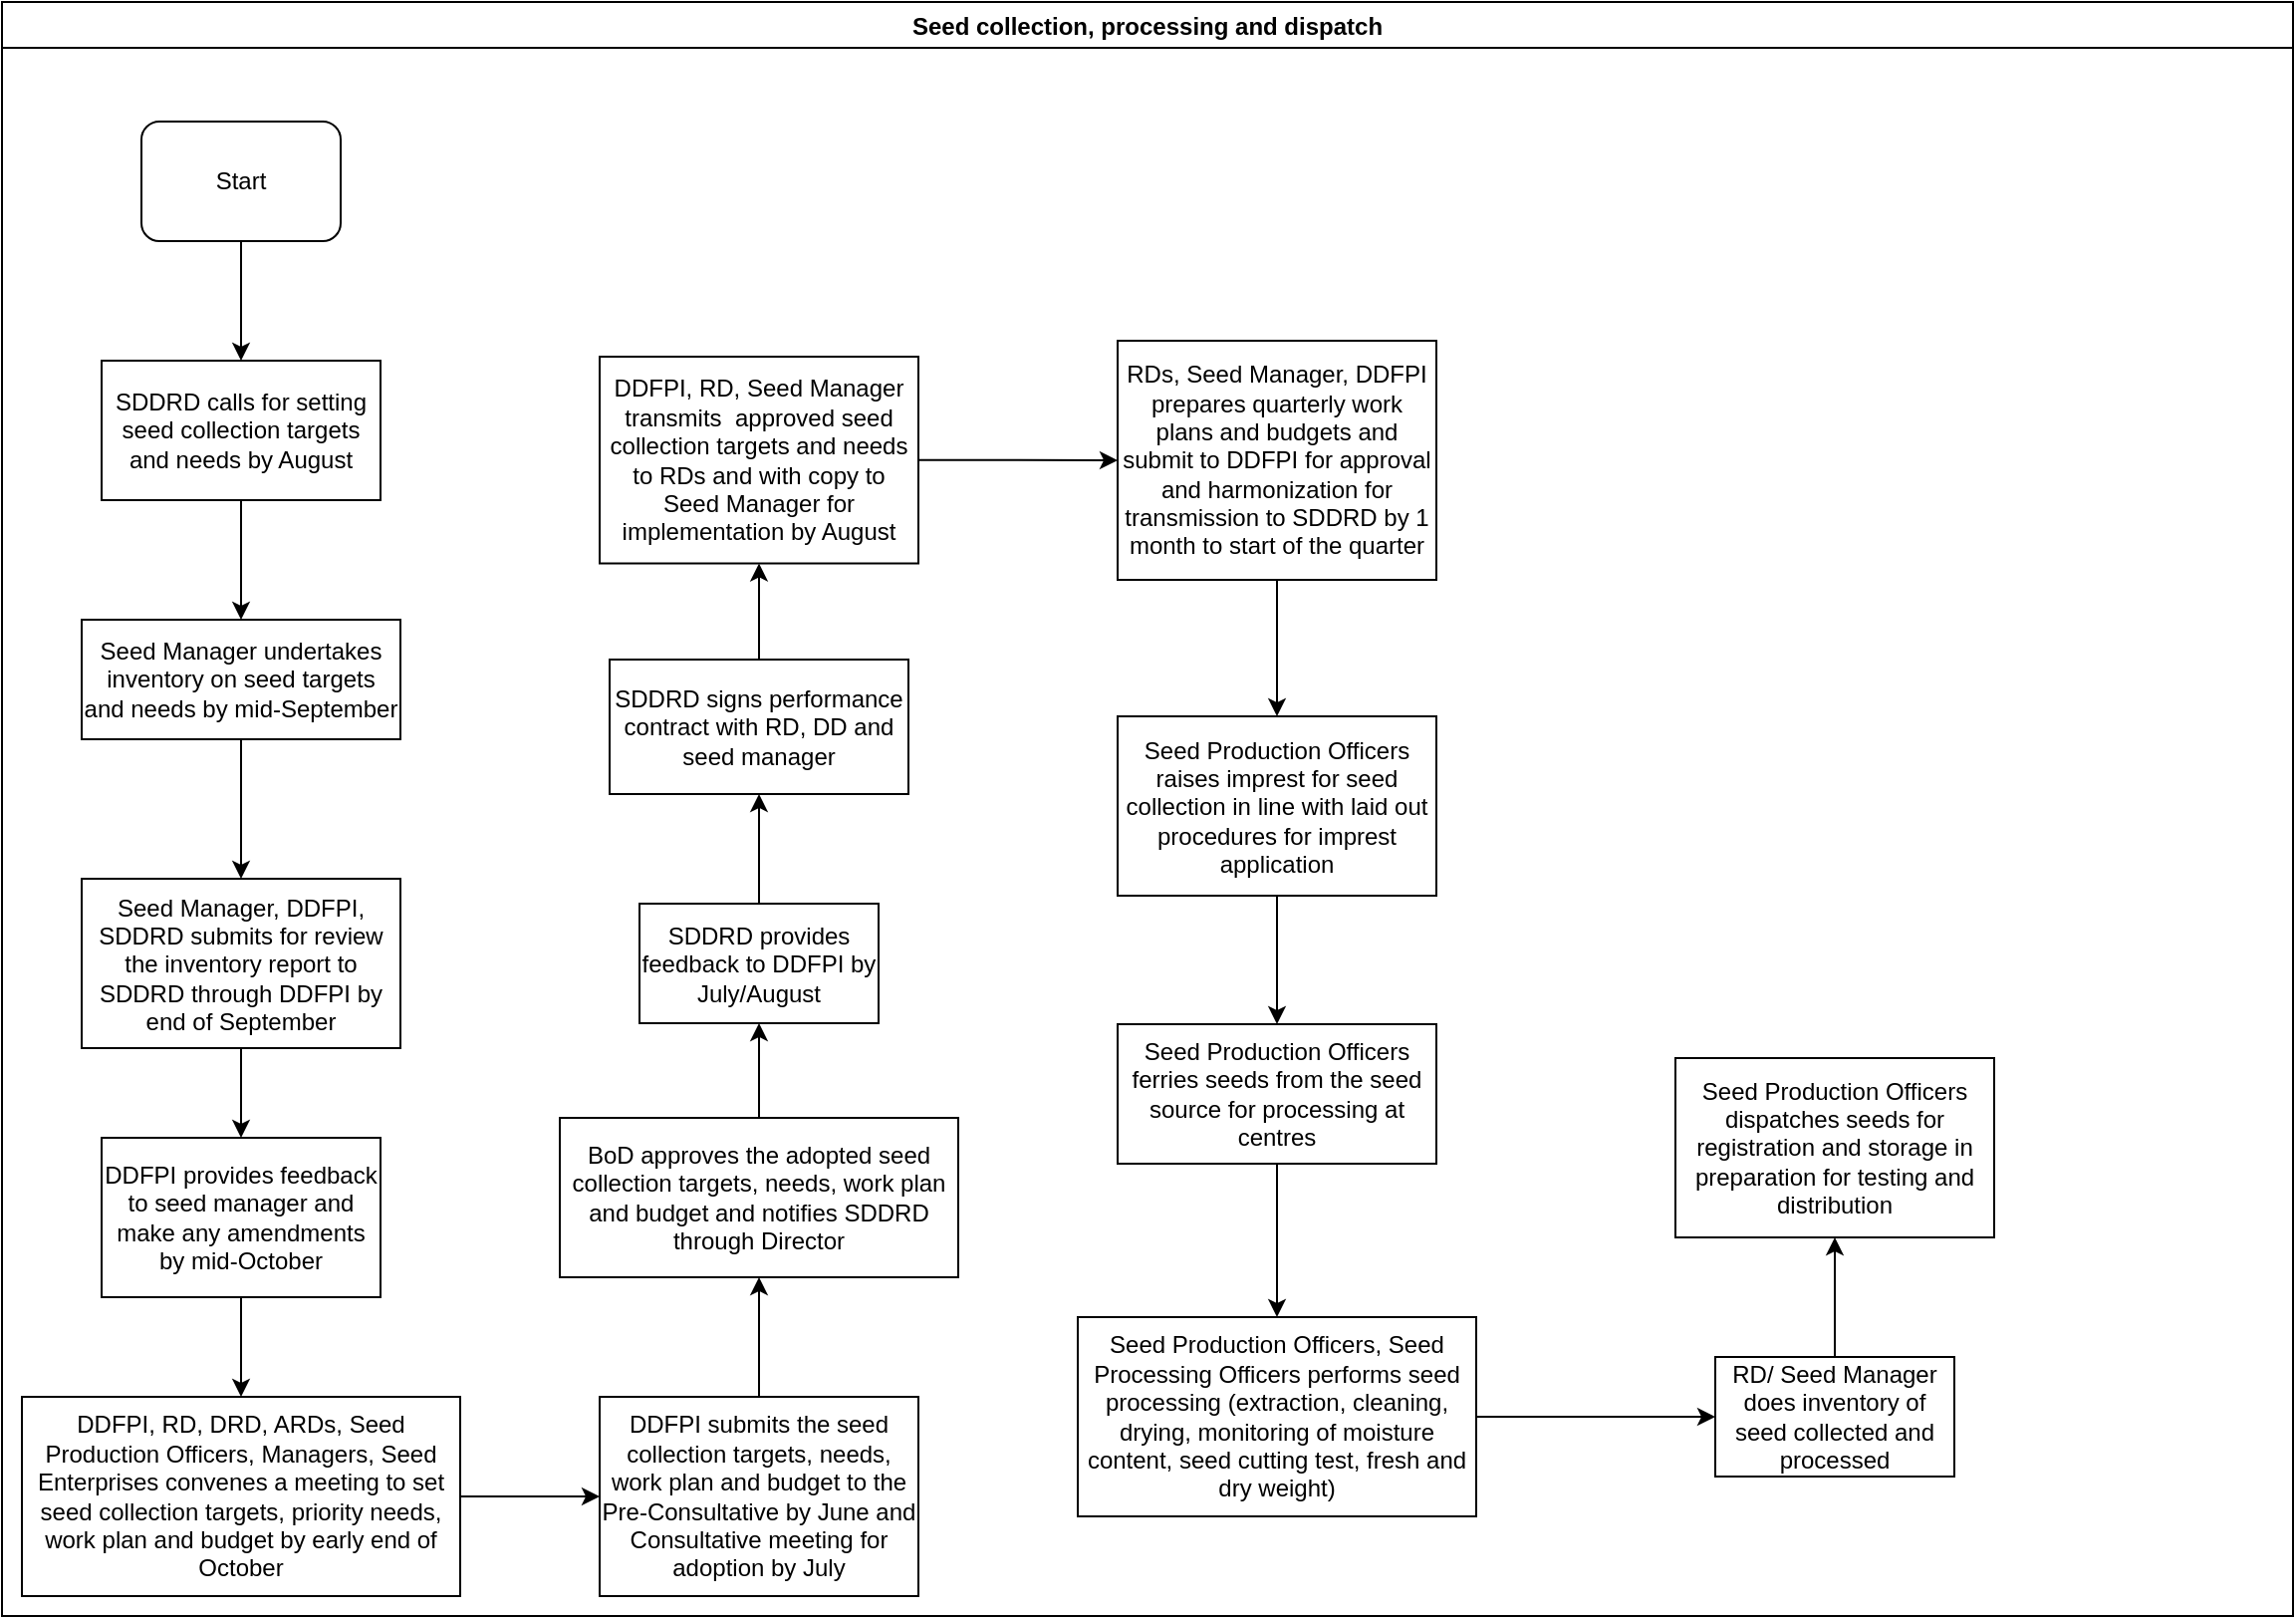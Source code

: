 <mxfile version="14.2.7" type="github">
  <diagram id="Hti3g_JA2gQ-FCei74Bm" name="Page-1">
    <mxGraphModel dx="1038" dy="547" grid="1" gridSize="10" guides="1" tooltips="1" connect="1" arrows="1" fold="1" page="1" pageScale="1" pageWidth="1169" pageHeight="827" math="0" shadow="0">
      <root>
        <mxCell id="0" />
        <mxCell id="1" parent="0" />
        <mxCell id="CFJs6edvpneOBIYGKQMz-1" value="Seed collection, processing and dispatch" style="swimlane;" vertex="1" parent="1">
          <mxGeometry x="10" y="10" width="1150" height="810" as="geometry" />
        </mxCell>
        <mxCell id="CFJs6edvpneOBIYGKQMz-2" value="Start" style="rounded=1;whiteSpace=wrap;html=1;" vertex="1" parent="CFJs6edvpneOBIYGKQMz-1">
          <mxGeometry x="70" y="60" width="100" height="60" as="geometry" />
        </mxCell>
        <mxCell id="CFJs6edvpneOBIYGKQMz-5" value="SDDRD calls for setting seed collection targets and needs by August" style="rounded=0;whiteSpace=wrap;html=1;" vertex="1" parent="CFJs6edvpneOBIYGKQMz-1">
          <mxGeometry x="50" y="180" width="140" height="70" as="geometry" />
        </mxCell>
        <mxCell id="CFJs6edvpneOBIYGKQMz-4" value="" style="edgeStyle=orthogonalEdgeStyle;rounded=0;orthogonalLoop=1;jettySize=auto;html=1;" edge="1" parent="CFJs6edvpneOBIYGKQMz-1" source="CFJs6edvpneOBIYGKQMz-2" target="CFJs6edvpneOBIYGKQMz-5">
          <mxGeometry relative="1" as="geometry">
            <mxPoint x="120" y="200" as="targetPoint" />
          </mxGeometry>
        </mxCell>
        <mxCell id="CFJs6edvpneOBIYGKQMz-6" value="Seed Manager undertakes inventory on seed targets and needs by mid-September" style="whiteSpace=wrap;html=1;rounded=0;" vertex="1" parent="CFJs6edvpneOBIYGKQMz-1">
          <mxGeometry x="40" y="310" width="160" height="60" as="geometry" />
        </mxCell>
        <mxCell id="CFJs6edvpneOBIYGKQMz-7" value="" style="edgeStyle=orthogonalEdgeStyle;rounded=0;orthogonalLoop=1;jettySize=auto;html=1;" edge="1" parent="CFJs6edvpneOBIYGKQMz-1" source="CFJs6edvpneOBIYGKQMz-5" target="CFJs6edvpneOBIYGKQMz-6">
          <mxGeometry relative="1" as="geometry" />
        </mxCell>
        <mxCell id="CFJs6edvpneOBIYGKQMz-8" value="Seed Manager, DDFPI, SDDRD submits for review the inventory report to SDDRD through DDFPI by end of September" style="whiteSpace=wrap;html=1;rounded=0;" vertex="1" parent="CFJs6edvpneOBIYGKQMz-1">
          <mxGeometry x="40" y="440" width="160" height="85" as="geometry" />
        </mxCell>
        <mxCell id="CFJs6edvpneOBIYGKQMz-9" value="" style="edgeStyle=orthogonalEdgeStyle;rounded=0;orthogonalLoop=1;jettySize=auto;html=1;" edge="1" parent="CFJs6edvpneOBIYGKQMz-1" source="CFJs6edvpneOBIYGKQMz-6" target="CFJs6edvpneOBIYGKQMz-8">
          <mxGeometry relative="1" as="geometry" />
        </mxCell>
        <mxCell id="CFJs6edvpneOBIYGKQMz-10" value="DDFPI provides feedback to seed manager and make any amendments by mid-October" style="whiteSpace=wrap;html=1;rounded=0;" vertex="1" parent="CFJs6edvpneOBIYGKQMz-1">
          <mxGeometry x="50" y="570" width="140" height="80" as="geometry" />
        </mxCell>
        <mxCell id="CFJs6edvpneOBIYGKQMz-11" value="" style="edgeStyle=orthogonalEdgeStyle;rounded=0;orthogonalLoop=1;jettySize=auto;html=1;" edge="1" parent="CFJs6edvpneOBIYGKQMz-1" source="CFJs6edvpneOBIYGKQMz-8" target="CFJs6edvpneOBIYGKQMz-10">
          <mxGeometry relative="1" as="geometry" />
        </mxCell>
        <mxCell id="CFJs6edvpneOBIYGKQMz-16" value="BoD approves the adopted seed collection targets, needs, work plan and budget and notifies SDDRD through Director" style="whiteSpace=wrap;html=1;rounded=0;" vertex="1" parent="CFJs6edvpneOBIYGKQMz-1">
          <mxGeometry x="280" y="560" width="200" height="80" as="geometry" />
        </mxCell>
        <mxCell id="CFJs6edvpneOBIYGKQMz-18" value="SDDRD provides feedback to DDFPI by July/August" style="whiteSpace=wrap;html=1;rounded=0;" vertex="1" parent="CFJs6edvpneOBIYGKQMz-1">
          <mxGeometry x="320" y="452.5" width="120" height="60" as="geometry" />
        </mxCell>
        <mxCell id="CFJs6edvpneOBIYGKQMz-19" value="" style="edgeStyle=orthogonalEdgeStyle;rounded=0;orthogonalLoop=1;jettySize=auto;html=1;" edge="1" parent="CFJs6edvpneOBIYGKQMz-1" source="CFJs6edvpneOBIYGKQMz-16" target="CFJs6edvpneOBIYGKQMz-18">
          <mxGeometry relative="1" as="geometry" />
        </mxCell>
        <mxCell id="CFJs6edvpneOBIYGKQMz-20" value="SDDRD signs performance contract with RD, DD and seed manager" style="whiteSpace=wrap;html=1;rounded=0;" vertex="1" parent="CFJs6edvpneOBIYGKQMz-1">
          <mxGeometry x="305" y="330" width="150" height="67.5" as="geometry" />
        </mxCell>
        <mxCell id="CFJs6edvpneOBIYGKQMz-21" value="" style="edgeStyle=orthogonalEdgeStyle;rounded=0;orthogonalLoop=1;jettySize=auto;html=1;" edge="1" parent="CFJs6edvpneOBIYGKQMz-1" source="CFJs6edvpneOBIYGKQMz-18" target="CFJs6edvpneOBIYGKQMz-20">
          <mxGeometry relative="1" as="geometry" />
        </mxCell>
        <mxCell id="CFJs6edvpneOBIYGKQMz-22" value="DDFPI, RD, Seed Manager transmits&amp;nbsp; approved seed collection targets and needs to RDs and with copy to Seed Manager for implementation by August" style="whiteSpace=wrap;html=1;rounded=0;" vertex="1" parent="CFJs6edvpneOBIYGKQMz-1">
          <mxGeometry x="300" y="178" width="160" height="103.75" as="geometry" />
        </mxCell>
        <mxCell id="CFJs6edvpneOBIYGKQMz-23" value="" style="edgeStyle=orthogonalEdgeStyle;rounded=0;orthogonalLoop=1;jettySize=auto;html=1;" edge="1" parent="CFJs6edvpneOBIYGKQMz-1" source="CFJs6edvpneOBIYGKQMz-20" target="CFJs6edvpneOBIYGKQMz-22">
          <mxGeometry relative="1" as="geometry" />
        </mxCell>
        <mxCell id="CFJs6edvpneOBIYGKQMz-26" value="Seed Production Officers raises imprest for seed collection in line with laid out procedures for imprest application" style="whiteSpace=wrap;html=1;rounded=0;" vertex="1" parent="CFJs6edvpneOBIYGKQMz-1">
          <mxGeometry x="560" y="358.5" width="160" height="90" as="geometry" />
        </mxCell>
        <mxCell id="CFJs6edvpneOBIYGKQMz-28" value="Seed Production Officers ferries seeds from the seed source for processing at centres" style="whiteSpace=wrap;html=1;rounded=0;" vertex="1" parent="CFJs6edvpneOBIYGKQMz-1">
          <mxGeometry x="560" y="513" width="160" height="70" as="geometry" />
        </mxCell>
        <mxCell id="CFJs6edvpneOBIYGKQMz-29" value="" style="edgeStyle=orthogonalEdgeStyle;rounded=0;orthogonalLoop=1;jettySize=auto;html=1;" edge="1" parent="CFJs6edvpneOBIYGKQMz-1" source="CFJs6edvpneOBIYGKQMz-26" target="CFJs6edvpneOBIYGKQMz-28">
          <mxGeometry relative="1" as="geometry" />
        </mxCell>
        <mxCell id="CFJs6edvpneOBIYGKQMz-30" value="Seed Production Officers, Seed Processing Officers performs seed processing (extraction, cleaning, drying, monitoring of moisture content, seed cutting test, fresh and dry weight)" style="whiteSpace=wrap;html=1;rounded=0;" vertex="1" parent="CFJs6edvpneOBIYGKQMz-1">
          <mxGeometry x="540" y="660" width="200" height="100" as="geometry" />
        </mxCell>
        <mxCell id="CFJs6edvpneOBIYGKQMz-31" value="" style="edgeStyle=orthogonalEdgeStyle;rounded=0;orthogonalLoop=1;jettySize=auto;html=1;" edge="1" parent="CFJs6edvpneOBIYGKQMz-1" source="CFJs6edvpneOBIYGKQMz-28" target="CFJs6edvpneOBIYGKQMz-30">
          <mxGeometry relative="1" as="geometry" />
        </mxCell>
        <mxCell id="CFJs6edvpneOBIYGKQMz-15" value="" style="edgeStyle=orthogonalEdgeStyle;rounded=0;orthogonalLoop=1;jettySize=auto;html=1;" edge="1" parent="1" source="CFJs6edvpneOBIYGKQMz-12" target="CFJs6edvpneOBIYGKQMz-14">
          <mxGeometry relative="1" as="geometry" />
        </mxCell>
        <mxCell id="CFJs6edvpneOBIYGKQMz-12" value="DDFPI, RD, DRD, ARDs, Seed Production Officers, Managers, Seed Enterprises convenes a meeting to set seed collection targets, priority needs, work plan and budget by early end of October" style="whiteSpace=wrap;html=1;rounded=0;" vertex="1" parent="1">
          <mxGeometry x="20" y="710" width="220" height="100" as="geometry" />
        </mxCell>
        <mxCell id="CFJs6edvpneOBIYGKQMz-13" value="" style="edgeStyle=orthogonalEdgeStyle;rounded=0;orthogonalLoop=1;jettySize=auto;html=1;" edge="1" parent="1" source="CFJs6edvpneOBIYGKQMz-10" target="CFJs6edvpneOBIYGKQMz-12">
          <mxGeometry relative="1" as="geometry" />
        </mxCell>
        <mxCell id="CFJs6edvpneOBIYGKQMz-17" value="" style="edgeStyle=orthogonalEdgeStyle;rounded=0;orthogonalLoop=1;jettySize=auto;html=1;" edge="1" parent="1" source="CFJs6edvpneOBIYGKQMz-14" target="CFJs6edvpneOBIYGKQMz-16">
          <mxGeometry relative="1" as="geometry" />
        </mxCell>
        <mxCell id="CFJs6edvpneOBIYGKQMz-14" value="DDFPI submits the seed collection targets, needs, work plan and budget to the Pre-Consultative by June and Consultative meeting for adoption by July" style="whiteSpace=wrap;html=1;rounded=0;" vertex="1" parent="1">
          <mxGeometry x="310" y="710" width="160" height="100" as="geometry" />
        </mxCell>
        <mxCell id="CFJs6edvpneOBIYGKQMz-27" value="" style="edgeStyle=orthogonalEdgeStyle;rounded=0;orthogonalLoop=1;jettySize=auto;html=1;" edge="1" parent="1" source="CFJs6edvpneOBIYGKQMz-24" target="CFJs6edvpneOBIYGKQMz-26">
          <mxGeometry relative="1" as="geometry" />
        </mxCell>
        <mxCell id="CFJs6edvpneOBIYGKQMz-24" value="RDs, Seed Manager, DDFPI prepares quarterly work plans and budgets and submit to DDFPI for approval and harmonization for transmission to SDDRD by 1 month to start of the quarter" style="whiteSpace=wrap;html=1;rounded=0;" vertex="1" parent="1">
          <mxGeometry x="570" y="180" width="160" height="120" as="geometry" />
        </mxCell>
        <mxCell id="CFJs6edvpneOBIYGKQMz-25" value="" style="edgeStyle=orthogonalEdgeStyle;rounded=0;orthogonalLoop=1;jettySize=auto;html=1;" edge="1" parent="1" source="CFJs6edvpneOBIYGKQMz-22" target="CFJs6edvpneOBIYGKQMz-24">
          <mxGeometry relative="1" as="geometry" />
        </mxCell>
        <mxCell id="CFJs6edvpneOBIYGKQMz-35" value="" style="edgeStyle=orthogonalEdgeStyle;rounded=0;orthogonalLoop=1;jettySize=auto;html=1;" edge="1" parent="1" source="CFJs6edvpneOBIYGKQMz-32" target="CFJs6edvpneOBIYGKQMz-34">
          <mxGeometry relative="1" as="geometry" />
        </mxCell>
        <mxCell id="CFJs6edvpneOBIYGKQMz-32" value="RD/ Seed Manager does inventory of seed collected and processed" style="whiteSpace=wrap;html=1;rounded=0;" vertex="1" parent="1">
          <mxGeometry x="870" y="690" width="120" height="60" as="geometry" />
        </mxCell>
        <mxCell id="CFJs6edvpneOBIYGKQMz-33" value="" style="edgeStyle=orthogonalEdgeStyle;rounded=0;orthogonalLoop=1;jettySize=auto;html=1;" edge="1" parent="1" source="CFJs6edvpneOBIYGKQMz-30" target="CFJs6edvpneOBIYGKQMz-32">
          <mxGeometry relative="1" as="geometry" />
        </mxCell>
        <mxCell id="CFJs6edvpneOBIYGKQMz-34" value="Seed Production Officers dispatches seeds for registration and storage in preparation for testing and distribution" style="whiteSpace=wrap;html=1;rounded=0;" vertex="1" parent="1">
          <mxGeometry x="850" y="540" width="160" height="90" as="geometry" />
        </mxCell>
      </root>
    </mxGraphModel>
  </diagram>
</mxfile>

